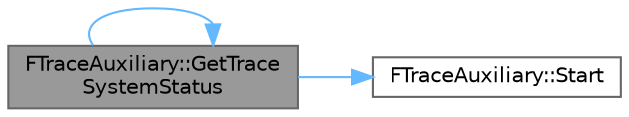 digraph "FTraceAuxiliary::GetTraceSystemStatus"
{
 // INTERACTIVE_SVG=YES
 // LATEX_PDF_SIZE
  bgcolor="transparent";
  edge [fontname=Helvetica,fontsize=10,labelfontname=Helvetica,labelfontsize=10];
  node [fontname=Helvetica,fontsize=10,shape=box,height=0.2,width=0.4];
  rankdir="LR";
  Node1 [id="Node000001",label="FTraceAuxiliary::GetTrace\lSystemStatus",height=0.2,width=0.4,color="gray40", fillcolor="grey60", style="filled", fontcolor="black",tooltip="Returns the current status of the trace system."];
  Node1 -> Node1 [id="edge1_Node000001_Node000001",color="steelblue1",style="solid",tooltip=" "];
  Node1 -> Node2 [id="edge2_Node000001_Node000002",color="steelblue1",style="solid",tooltip=" "];
  Node2 [id="Node000002",label="FTraceAuxiliary::Start",height=0.2,width=0.4,color="grey40", fillcolor="white", style="filled",URL="$df/d7e/classFTraceAuxiliary.html#a98218fb5dc73565ee8331b8d0dfc6c8c",tooltip="Start tracing to a target (network connection or file) with an active set of channels."];
}
